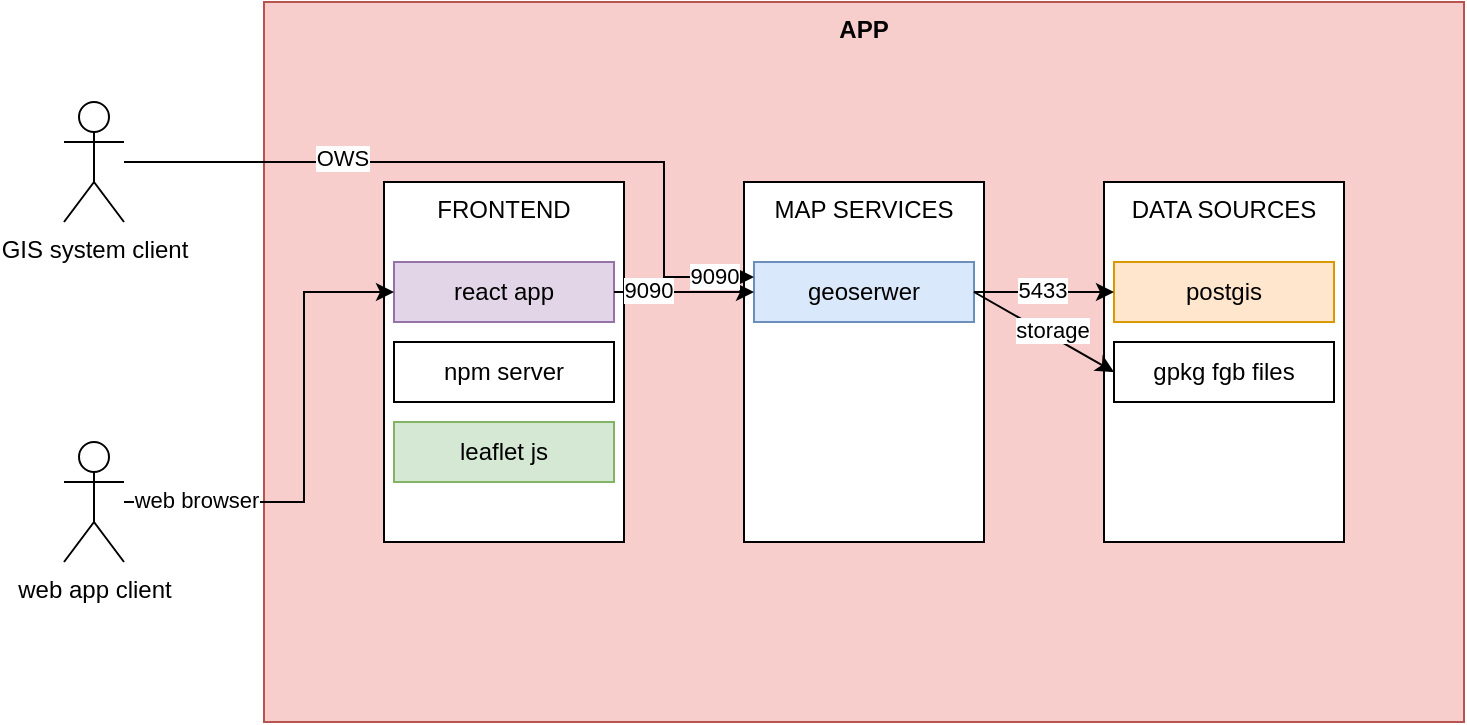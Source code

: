 <mxfile version="24.2.5" type="github">
  <diagram name="demo map" id="FxGXTTEncgowV30jL5ve">
    <mxGraphModel dx="1050" dy="530" grid="1" gridSize="10" guides="1" tooltips="1" connect="1" arrows="1" fold="1" page="1" pageScale="1" pageWidth="827" pageHeight="1169" math="0" shadow="0">
      <root>
        <mxCell id="0" />
        <mxCell id="1" parent="0" />
        <mxCell id="1XXJpL3UBPijCrwnZo7M-11" value="APP" style="rounded=0;whiteSpace=wrap;html=1;verticalAlign=top;fontStyle=1;labelBackgroundColor=none;fillColor=#f8cecc;strokeColor=#b85450;" vertex="1" parent="1">
          <mxGeometry x="290" y="160" width="600" height="360" as="geometry" />
        </mxCell>
        <mxCell id="1XXJpL3UBPijCrwnZo7M-1" value="FRONTEND" style="rounded=0;whiteSpace=wrap;html=1;verticalAlign=top;" vertex="1" parent="1">
          <mxGeometry x="350" y="250" width="120" height="180" as="geometry" />
        </mxCell>
        <mxCell id="1XXJpL3UBPijCrwnZo7M-2" value="MAP SERVICES" style="rounded=0;whiteSpace=wrap;html=1;verticalAlign=top;" vertex="1" parent="1">
          <mxGeometry x="530" y="250" width="120" height="180" as="geometry" />
        </mxCell>
        <mxCell id="1XXJpL3UBPijCrwnZo7M-3" value="DATA SOURCES&lt;div&gt;&lt;br&gt;&lt;/div&gt;" style="rounded=0;whiteSpace=wrap;html=1;verticalAlign=top;" vertex="1" parent="1">
          <mxGeometry x="710" y="250" width="120" height="180" as="geometry" />
        </mxCell>
        <mxCell id="1XXJpL3UBPijCrwnZo7M-4" value="react app" style="rounded=0;whiteSpace=wrap;html=1;fillColor=#e1d5e7;strokeColor=#9673a6;" vertex="1" parent="1">
          <mxGeometry x="355" y="290" width="110" height="30" as="geometry" />
        </mxCell>
        <mxCell id="1XXJpL3UBPijCrwnZo7M-5" value="npm server" style="rounded=0;whiteSpace=wrap;html=1;" vertex="1" parent="1">
          <mxGeometry x="355" y="330" width="110" height="30" as="geometry" />
        </mxCell>
        <mxCell id="1XXJpL3UBPijCrwnZo7M-6" value="leaflet js" style="rounded=0;whiteSpace=wrap;html=1;fillColor=#d5e8d4;strokeColor=#82b366;" vertex="1" parent="1">
          <mxGeometry x="355" y="370" width="110" height="30" as="geometry" />
        </mxCell>
        <mxCell id="1XXJpL3UBPijCrwnZo7M-7" value="geoserwer" style="rounded=0;whiteSpace=wrap;html=1;fillColor=#dae8fc;strokeColor=#6c8ebf;" vertex="1" parent="1">
          <mxGeometry x="535" y="290" width="110" height="30" as="geometry" />
        </mxCell>
        <mxCell id="1XXJpL3UBPijCrwnZo7M-8" value="postgis" style="rounded=0;whiteSpace=wrap;html=1;fillColor=#ffe6cc;strokeColor=#d79b00;" vertex="1" parent="1">
          <mxGeometry x="715" y="290" width="110" height="30" as="geometry" />
        </mxCell>
        <mxCell id="1XXJpL3UBPijCrwnZo7M-9" value="gpkg fgb files" style="rounded=0;whiteSpace=wrap;html=1;" vertex="1" parent="1">
          <mxGeometry x="715" y="330" width="110" height="30" as="geometry" />
        </mxCell>
        <mxCell id="1XXJpL3UBPijCrwnZo7M-10" style="edgeStyle=orthogonalEdgeStyle;rounded=0;orthogonalLoop=1;jettySize=auto;html=1;exitX=0.5;exitY=1;exitDx=0;exitDy=0;" edge="1" parent="1" source="1XXJpL3UBPijCrwnZo7M-1" target="1XXJpL3UBPijCrwnZo7M-1">
          <mxGeometry relative="1" as="geometry" />
        </mxCell>
        <mxCell id="1XXJpL3UBPijCrwnZo7M-13" value="" style="endArrow=classic;html=1;rounded=0;exitX=1;exitY=0.5;exitDx=0;exitDy=0;entryX=0;entryY=0.5;entryDx=0;entryDy=0;" edge="1" parent="1" source="1XXJpL3UBPijCrwnZo7M-4" target="1XXJpL3UBPijCrwnZo7M-7">
          <mxGeometry width="50" height="50" relative="1" as="geometry">
            <mxPoint x="670" y="330" as="sourcePoint" />
            <mxPoint x="720" y="280" as="targetPoint" />
          </mxGeometry>
        </mxCell>
        <mxCell id="1XXJpL3UBPijCrwnZo7M-24" value="9090" style="edgeLabel;html=1;align=center;verticalAlign=middle;resizable=0;points=[];" vertex="1" connectable="0" parent="1XXJpL3UBPijCrwnZo7M-13">
          <mxGeometry x="-0.52" y="1" relative="1" as="geometry">
            <mxPoint as="offset" />
          </mxGeometry>
        </mxCell>
        <mxCell id="1XXJpL3UBPijCrwnZo7M-14" value="" style="endArrow=classic;html=1;rounded=0;exitX=1;exitY=0.5;exitDx=0;exitDy=0;entryX=0;entryY=0.5;entryDx=0;entryDy=0;" edge="1" parent="1" source="1XXJpL3UBPijCrwnZo7M-7" target="1XXJpL3UBPijCrwnZo7M-8">
          <mxGeometry width="50" height="50" relative="1" as="geometry">
            <mxPoint x="670" y="330" as="sourcePoint" />
            <mxPoint x="720" y="280" as="targetPoint" />
          </mxGeometry>
        </mxCell>
        <mxCell id="1XXJpL3UBPijCrwnZo7M-22" value="5433" style="edgeLabel;html=1;align=center;verticalAlign=middle;resizable=0;points=[];" vertex="1" connectable="0" parent="1XXJpL3UBPijCrwnZo7M-14">
          <mxGeometry x="-0.034" y="1" relative="1" as="geometry">
            <mxPoint as="offset" />
          </mxGeometry>
        </mxCell>
        <mxCell id="1XXJpL3UBPijCrwnZo7M-15" value="" style="endArrow=classic;html=1;rounded=0;exitX=1;exitY=0.5;exitDx=0;exitDy=0;entryX=0;entryY=0.5;entryDx=0;entryDy=0;" edge="1" parent="1" source="1XXJpL3UBPijCrwnZo7M-7" target="1XXJpL3UBPijCrwnZo7M-9">
          <mxGeometry width="50" height="50" relative="1" as="geometry">
            <mxPoint x="670" y="330" as="sourcePoint" />
            <mxPoint x="720" y="280" as="targetPoint" />
          </mxGeometry>
        </mxCell>
        <mxCell id="1XXJpL3UBPijCrwnZo7M-23" value="storage" style="edgeLabel;html=1;align=center;verticalAlign=middle;resizable=0;points=[];" vertex="1" connectable="0" parent="1XXJpL3UBPijCrwnZo7M-15">
          <mxGeometry x="0.07" y="3" relative="1" as="geometry">
            <mxPoint as="offset" />
          </mxGeometry>
        </mxCell>
        <mxCell id="1XXJpL3UBPijCrwnZo7M-18" style="edgeStyle=orthogonalEdgeStyle;rounded=0;orthogonalLoop=1;jettySize=auto;html=1;entryX=0;entryY=0.25;entryDx=0;entryDy=0;" edge="1" parent="1" source="1XXJpL3UBPijCrwnZo7M-16" target="1XXJpL3UBPijCrwnZo7M-7">
          <mxGeometry relative="1" as="geometry">
            <Array as="points">
              <mxPoint x="490" y="240" />
              <mxPoint x="490" y="298" />
            </Array>
          </mxGeometry>
        </mxCell>
        <mxCell id="1XXJpL3UBPijCrwnZo7M-25" value="9090" style="edgeLabel;html=1;align=center;verticalAlign=middle;resizable=0;points=[];" vertex="1" connectable="0" parent="1XXJpL3UBPijCrwnZo7M-18">
          <mxGeometry x="0.891" y="2" relative="1" as="geometry">
            <mxPoint y="1" as="offset" />
          </mxGeometry>
        </mxCell>
        <mxCell id="1XXJpL3UBPijCrwnZo7M-26" value="OWS" style="edgeLabel;html=1;align=center;verticalAlign=middle;resizable=0;points=[];" vertex="1" connectable="0" parent="1XXJpL3UBPijCrwnZo7M-18">
          <mxGeometry x="-0.416" y="2" relative="1" as="geometry">
            <mxPoint as="offset" />
          </mxGeometry>
        </mxCell>
        <mxCell id="1XXJpL3UBPijCrwnZo7M-16" value="GIS system client&lt;div&gt;&lt;br&gt;&lt;/div&gt;" style="shape=umlActor;verticalLabelPosition=bottom;verticalAlign=top;html=1;outlineConnect=0;" vertex="1" parent="1">
          <mxGeometry x="190" y="210" width="30" height="60" as="geometry" />
        </mxCell>
        <mxCell id="1XXJpL3UBPijCrwnZo7M-19" style="edgeStyle=orthogonalEdgeStyle;rounded=0;orthogonalLoop=1;jettySize=auto;html=1;entryX=0;entryY=0.5;entryDx=0;entryDy=0;" edge="1" parent="1" source="1XXJpL3UBPijCrwnZo7M-17" target="1XXJpL3UBPijCrwnZo7M-4">
          <mxGeometry relative="1" as="geometry">
            <Array as="points">
              <mxPoint x="310" y="410" />
              <mxPoint x="310" y="305" />
            </Array>
          </mxGeometry>
        </mxCell>
        <mxCell id="1XXJpL3UBPijCrwnZo7M-21" value="web browser" style="edgeLabel;html=1;align=center;verticalAlign=middle;resizable=0;points=[];" vertex="1" connectable="0" parent="1XXJpL3UBPijCrwnZo7M-19">
          <mxGeometry x="-0.702" y="1" relative="1" as="geometry">
            <mxPoint as="offset" />
          </mxGeometry>
        </mxCell>
        <mxCell id="1XXJpL3UBPijCrwnZo7M-17" value="&lt;div&gt;web app client&lt;/div&gt;&lt;div&gt;&lt;br&gt;&lt;/div&gt;" style="shape=umlActor;verticalLabelPosition=bottom;verticalAlign=top;html=1;outlineConnect=0;" vertex="1" parent="1">
          <mxGeometry x="190" y="380" width="30" height="60" as="geometry" />
        </mxCell>
      </root>
    </mxGraphModel>
  </diagram>
</mxfile>
